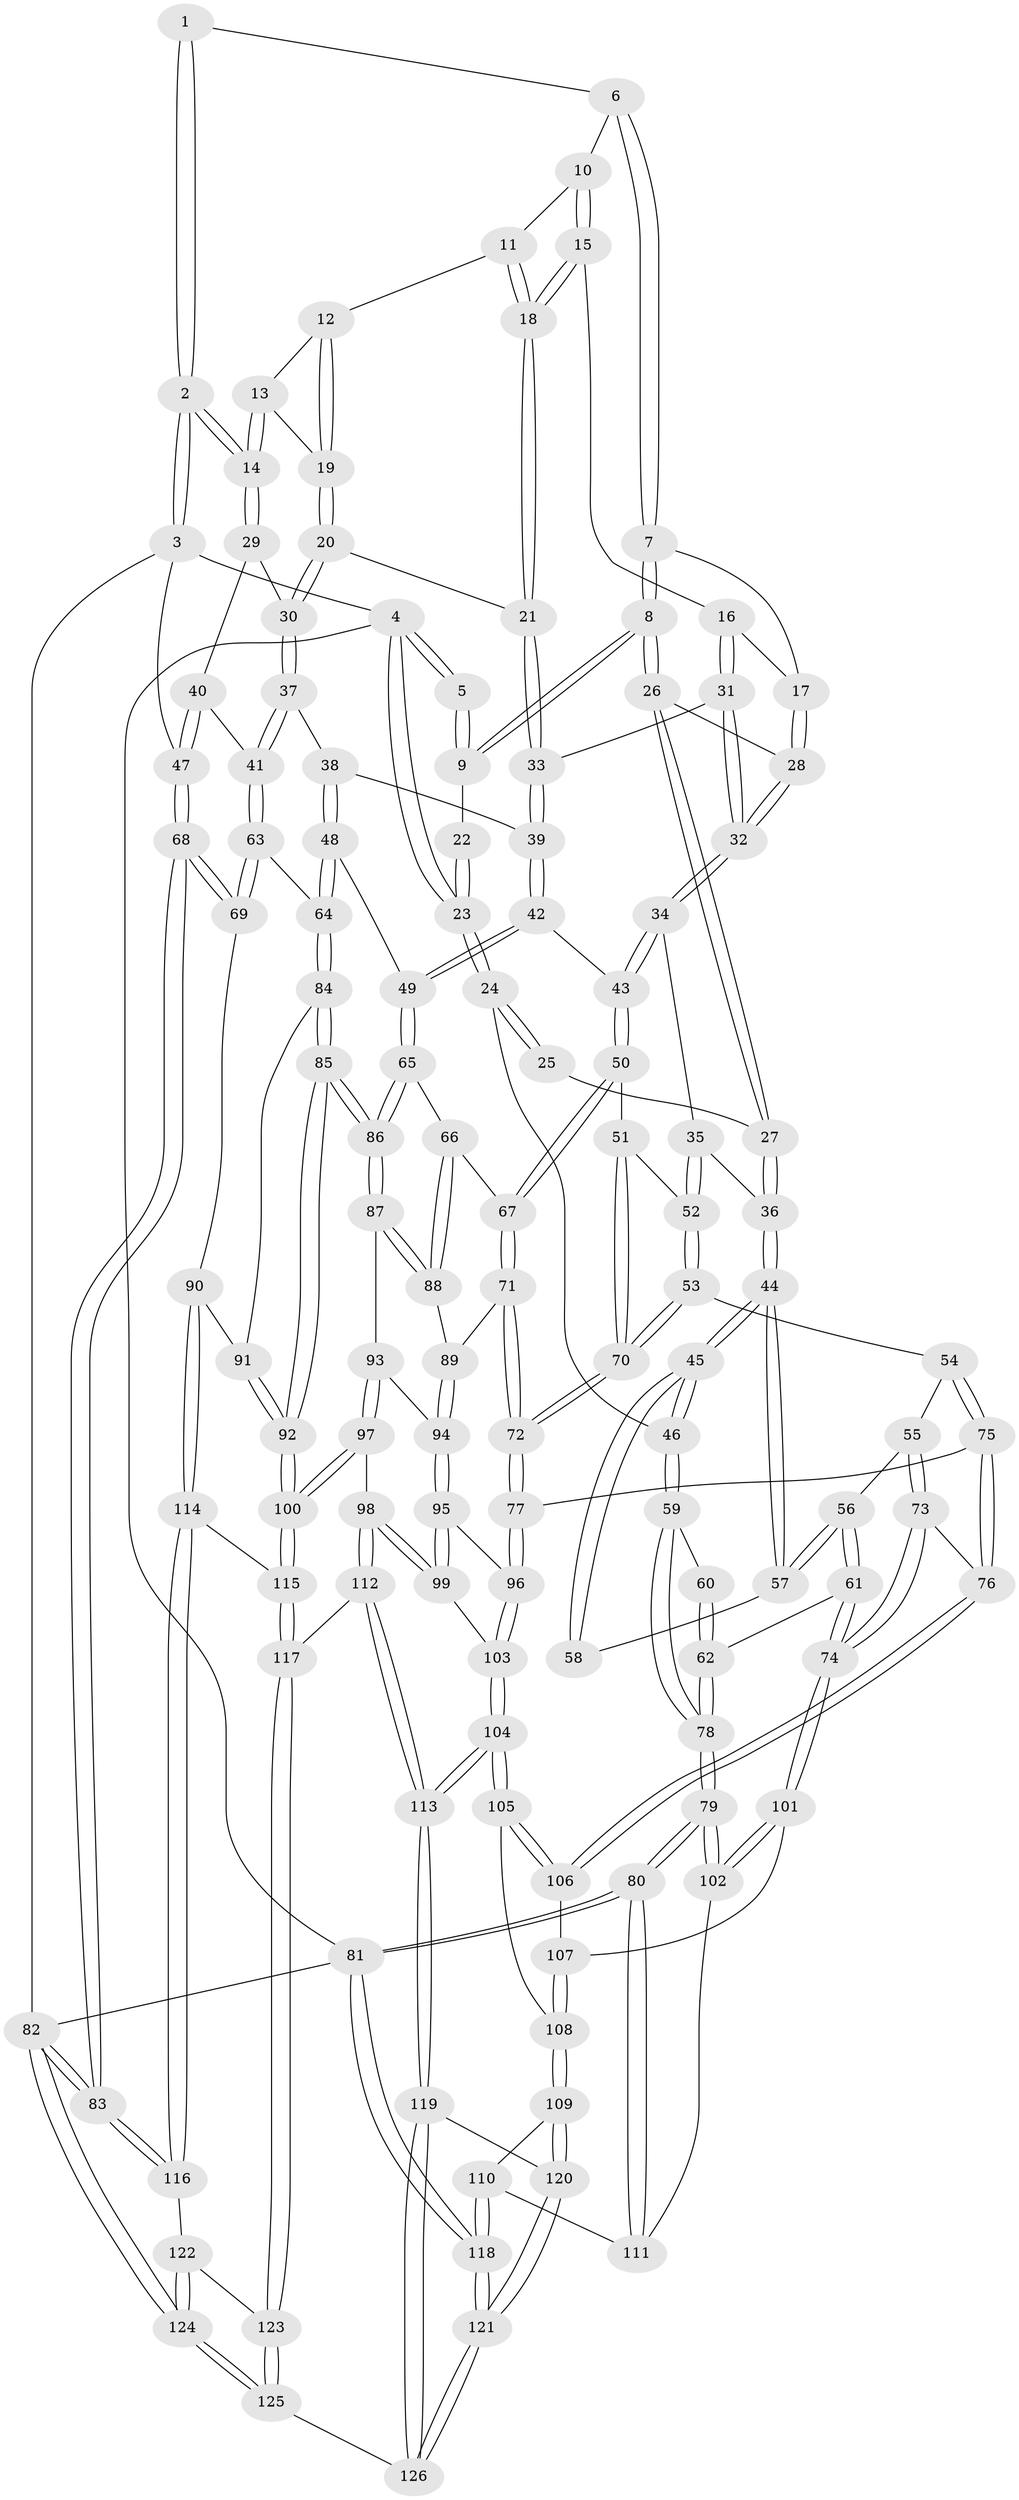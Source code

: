 // Generated by graph-tools (version 1.1) at 2025/03/03/09/25 03:03:16]
// undirected, 126 vertices, 312 edges
graph export_dot {
graph [start="1"]
  node [color=gray90,style=filled];
  1 [pos="+0.5314795105245681+0"];
  2 [pos="+1+0"];
  3 [pos="+1+0"];
  4 [pos="+0+0"];
  5 [pos="+0.35315326813604425+0"];
  6 [pos="+0.5369556194730737+0"];
  7 [pos="+0.4301239184536876+0.16023193378609182"];
  8 [pos="+0.2585369575091737+0.12234640275158024"];
  9 [pos="+0.25851755357348494+0.12137839752652067"];
  10 [pos="+0.547259525665202+0"];
  11 [pos="+0.7138082318642374+0.11375121696659847"];
  12 [pos="+0.7356511908615978+0.11566279740855004"];
  13 [pos="+0.9531381637265183+0"];
  14 [pos="+1+0"];
  15 [pos="+0.5710564144883589+0.1560328631419691"];
  16 [pos="+0.5189386288640464+0.1853786627610222"];
  17 [pos="+0.4310336441724942+0.16245674972919222"];
  18 [pos="+0.6432260400280383+0.24022386558902875"];
  19 [pos="+0.7864807640229806+0.17863798622801041"];
  20 [pos="+0.7981732561039798+0.2443960290131331"];
  21 [pos="+0.6441162800756314+0.243018921814306"];
  22 [pos="+0.12397678775423839+0.07354255195550415"];
  23 [pos="+0+0"];
  24 [pos="+0+0.09956829316933995"];
  25 [pos="+0.0734947678873562+0.1564572093962882"];
  26 [pos="+0.24719149346218175+0.16653167948883457"];
  27 [pos="+0.219332319350997+0.23031381279451404"];
  28 [pos="+0.4219939264500296+0.22471066086897828"];
  29 [pos="+0.8793448854951181+0.2078585112565955"];
  30 [pos="+0.8194407754836971+0.2585999617721745"];
  31 [pos="+0.4709535741054464+0.2744609918832408"];
  32 [pos="+0.4415412534976018+0.2918913846004822"];
  33 [pos="+0.6327469949872631+0.27093584718836783"];
  34 [pos="+0.43844621891767893+0.29824489316154035"];
  35 [pos="+0.32621496153937724+0.3223626236737908"];
  36 [pos="+0.21711033530012475+0.26920356289774927"];
  37 [pos="+0.8433474903406644+0.3417868337659213"];
  38 [pos="+0.6515882664285545+0.34107342346049835"];
  39 [pos="+0.6326480857380453+0.27546360524098584"];
  40 [pos="+1+0.29734025847718815"];
  41 [pos="+0.8622255853760171+0.3759265611029306"];
  42 [pos="+0.4905442693805331+0.3834221905736314"];
  43 [pos="+0.48867383065959885+0.38316326164086867"];
  44 [pos="+0.18705323305637495+0.3007846332257154"];
  45 [pos="+0+0.1449062961435586"];
  46 [pos="+0+0.13009569690059192"];
  47 [pos="+1+0.20006285709635635"];
  48 [pos="+0.6459415423169572+0.464670522432209"];
  49 [pos="+0.6404239861961455+0.46779905144502326"];
  50 [pos="+0.44766268146586946+0.44208443975033895"];
  51 [pos="+0.4046116801625195+0.4564742726719625"];
  52 [pos="+0.3299713911353226+0.34134855941293324"];
  53 [pos="+0.2997844769929024+0.47186717483777546"];
  54 [pos="+0.2980944156563731+0.4728790290788277"];
  55 [pos="+0.2822518908014036+0.4737932436740157"];
  56 [pos="+0.1665123134274276+0.3898702209852295"];
  57 [pos="+0.16291985617379473+0.35423250165897024"];
  58 [pos="+0.08116176228213269+0.3657818254980301"];
  59 [pos="+0+0.26906839149826145"];
  60 [pos="+0.05265307788904478+0.38569884156139544"];
  61 [pos="+0.09619991801651537+0.5973400527308415"];
  62 [pos="+0+0.5561152494248783"];
  63 [pos="+0.8557096720351569+0.4660712187283909"];
  64 [pos="+0.8197881199200124+0.49011455014106536"];
  65 [pos="+0.6297229631577663+0.48476251410382265"];
  66 [pos="+0.5682661327938539+0.5250751861268611"];
  67 [pos="+0.5120967076751236+0.5379159604480184"];
  68 [pos="+1+0.5760332345875407"];
  69 [pos="+1+0.5735371621116186"];
  70 [pos="+0.39119800586245396+0.4726118459861124"];
  71 [pos="+0.4572106733128124+0.5982277184350284"];
  72 [pos="+0.39851747155069406+0.6108318495814757"];
  73 [pos="+0.18382534755113858+0.6167853900544705"];
  74 [pos="+0.12001065805204733+0.6190123598895797"];
  75 [pos="+0.3528525484005938+0.6452868051916331"];
  76 [pos="+0.3209173888622034+0.6533778385542226"];
  77 [pos="+0.35743958902435197+0.6451898285465986"];
  78 [pos="+0+0.555759232596581"];
  79 [pos="+0+0.8094327286440083"];
  80 [pos="+0+1"];
  81 [pos="+0+1"];
  82 [pos="+1+1"];
  83 [pos="+1+0.9295055902683067"];
  84 [pos="+0.8181159140364512+0.49863109080771884"];
  85 [pos="+0.6702799036437963+0.6854668669386126"];
  86 [pos="+0.666626427192239+0.6827547629085449"];
  87 [pos="+0.5929251318829758+0.6710133899762183"];
  88 [pos="+0.5729616661500322+0.6004448749809674"];
  89 [pos="+0.49157791180972227+0.6257087516083938"];
  90 [pos="+0.8834916373628314+0.7242659837612686"];
  91 [pos="+0.8300567486157486+0.6112983192953692"];
  92 [pos="+0.6924085018371641+0.7241800391681423"];
  93 [pos="+0.5762283088288498+0.6749908861871401"];
  94 [pos="+0.5404272433509518+0.6738900146600454"];
  95 [pos="+0.4995979624124758+0.7246031632594843"];
  96 [pos="+0.370790225857799+0.6646341662045953"];
  97 [pos="+0.550459348911461+0.7856260545585844"];
  98 [pos="+0.5195088980558384+0.7994751285607857"];
  99 [pos="+0.5010634310113424+0.7599427006583016"];
  100 [pos="+0.7085893889926183+0.7729803788532317"];
  101 [pos="+0.11894950828503088+0.6649068496285789"];
  102 [pos="+0.0349592767322789+0.7960002234339598"];
  103 [pos="+0.40099336711112066+0.7536096177046889"];
  104 [pos="+0.39765705251568684+0.8920092374765947"];
  105 [pos="+0.2803976570312081+0.8222892181519456"];
  106 [pos="+0.28542695939002993+0.7729040902582283"];
  107 [pos="+0.14379955528269955+0.7174700766948269"];
  108 [pos="+0.1875638947233788+0.8522115764957344"];
  109 [pos="+0.183027949044345+0.8593887545288392"];
  110 [pos="+0.10696541591096015+0.8725027690711645"];
  111 [pos="+0.07001456315633774+0.8536202742173763"];
  112 [pos="+0.4899610585976554+0.8808063645787405"];
  113 [pos="+0.42772553839043126+0.9348899204602923"];
  114 [pos="+0.8753457693359407+0.7430824248715308"];
  115 [pos="+0.7350103014136662+0.80874253590476"];
  116 [pos="+0.9929173808728864+0.8667385106005719"];
  117 [pos="+0.7288421634646817+0.874464178313637"];
  118 [pos="+0+1"];
  119 [pos="+0.41313175869865415+1"];
  120 [pos="+0.1844735723419114+0.8649340587395055"];
  121 [pos="+0.1309026467942944+1"];
  122 [pos="+0.981348557847222+0.87338318082633"];
  123 [pos="+0.7471633631604533+0.9412997684949588"];
  124 [pos="+0.7460954868494952+1"];
  125 [pos="+0.7341476658317894+1"];
  126 [pos="+0.4163178772758031+1"];
  1 -- 2;
  1 -- 2;
  1 -- 6;
  2 -- 3;
  2 -- 3;
  2 -- 14;
  2 -- 14;
  3 -- 4;
  3 -- 47;
  3 -- 82;
  4 -- 5;
  4 -- 5;
  4 -- 23;
  4 -- 23;
  4 -- 81;
  5 -- 9;
  5 -- 9;
  6 -- 7;
  6 -- 7;
  6 -- 10;
  7 -- 8;
  7 -- 8;
  7 -- 17;
  8 -- 9;
  8 -- 9;
  8 -- 26;
  8 -- 26;
  9 -- 22;
  10 -- 11;
  10 -- 15;
  10 -- 15;
  11 -- 12;
  11 -- 18;
  11 -- 18;
  12 -- 13;
  12 -- 19;
  12 -- 19;
  13 -- 14;
  13 -- 14;
  13 -- 19;
  14 -- 29;
  14 -- 29;
  15 -- 16;
  15 -- 18;
  15 -- 18;
  16 -- 17;
  16 -- 31;
  16 -- 31;
  17 -- 28;
  17 -- 28;
  18 -- 21;
  18 -- 21;
  19 -- 20;
  19 -- 20;
  20 -- 21;
  20 -- 30;
  20 -- 30;
  21 -- 33;
  21 -- 33;
  22 -- 23;
  22 -- 23;
  23 -- 24;
  23 -- 24;
  24 -- 25;
  24 -- 25;
  24 -- 46;
  25 -- 27;
  26 -- 27;
  26 -- 27;
  26 -- 28;
  27 -- 36;
  27 -- 36;
  28 -- 32;
  28 -- 32;
  29 -- 30;
  29 -- 40;
  30 -- 37;
  30 -- 37;
  31 -- 32;
  31 -- 32;
  31 -- 33;
  32 -- 34;
  32 -- 34;
  33 -- 39;
  33 -- 39;
  34 -- 35;
  34 -- 43;
  34 -- 43;
  35 -- 36;
  35 -- 52;
  35 -- 52;
  36 -- 44;
  36 -- 44;
  37 -- 38;
  37 -- 41;
  37 -- 41;
  38 -- 39;
  38 -- 48;
  38 -- 48;
  39 -- 42;
  39 -- 42;
  40 -- 41;
  40 -- 47;
  40 -- 47;
  41 -- 63;
  41 -- 63;
  42 -- 43;
  42 -- 49;
  42 -- 49;
  43 -- 50;
  43 -- 50;
  44 -- 45;
  44 -- 45;
  44 -- 57;
  44 -- 57;
  45 -- 46;
  45 -- 46;
  45 -- 58;
  45 -- 58;
  46 -- 59;
  46 -- 59;
  47 -- 68;
  47 -- 68;
  48 -- 49;
  48 -- 64;
  48 -- 64;
  49 -- 65;
  49 -- 65;
  50 -- 51;
  50 -- 67;
  50 -- 67;
  51 -- 52;
  51 -- 70;
  51 -- 70;
  52 -- 53;
  52 -- 53;
  53 -- 54;
  53 -- 70;
  53 -- 70;
  54 -- 55;
  54 -- 75;
  54 -- 75;
  55 -- 56;
  55 -- 73;
  55 -- 73;
  56 -- 57;
  56 -- 57;
  56 -- 61;
  56 -- 61;
  57 -- 58;
  59 -- 60;
  59 -- 78;
  59 -- 78;
  60 -- 62;
  60 -- 62;
  61 -- 62;
  61 -- 74;
  61 -- 74;
  62 -- 78;
  62 -- 78;
  63 -- 64;
  63 -- 69;
  63 -- 69;
  64 -- 84;
  64 -- 84;
  65 -- 66;
  65 -- 86;
  65 -- 86;
  66 -- 67;
  66 -- 88;
  66 -- 88;
  67 -- 71;
  67 -- 71;
  68 -- 69;
  68 -- 69;
  68 -- 83;
  68 -- 83;
  69 -- 90;
  70 -- 72;
  70 -- 72;
  71 -- 72;
  71 -- 72;
  71 -- 89;
  72 -- 77;
  72 -- 77;
  73 -- 74;
  73 -- 74;
  73 -- 76;
  74 -- 101;
  74 -- 101;
  75 -- 76;
  75 -- 76;
  75 -- 77;
  76 -- 106;
  76 -- 106;
  77 -- 96;
  77 -- 96;
  78 -- 79;
  78 -- 79;
  79 -- 80;
  79 -- 80;
  79 -- 102;
  79 -- 102;
  80 -- 81;
  80 -- 81;
  80 -- 111;
  80 -- 111;
  81 -- 118;
  81 -- 118;
  81 -- 82;
  82 -- 83;
  82 -- 83;
  82 -- 124;
  82 -- 124;
  83 -- 116;
  83 -- 116;
  84 -- 85;
  84 -- 85;
  84 -- 91;
  85 -- 86;
  85 -- 86;
  85 -- 92;
  85 -- 92;
  86 -- 87;
  86 -- 87;
  87 -- 88;
  87 -- 88;
  87 -- 93;
  88 -- 89;
  89 -- 94;
  89 -- 94;
  90 -- 91;
  90 -- 114;
  90 -- 114;
  91 -- 92;
  91 -- 92;
  92 -- 100;
  92 -- 100;
  93 -- 94;
  93 -- 97;
  93 -- 97;
  94 -- 95;
  94 -- 95;
  95 -- 96;
  95 -- 99;
  95 -- 99;
  96 -- 103;
  96 -- 103;
  97 -- 98;
  97 -- 100;
  97 -- 100;
  98 -- 99;
  98 -- 99;
  98 -- 112;
  98 -- 112;
  99 -- 103;
  100 -- 115;
  100 -- 115;
  101 -- 102;
  101 -- 102;
  101 -- 107;
  102 -- 111;
  103 -- 104;
  103 -- 104;
  104 -- 105;
  104 -- 105;
  104 -- 113;
  104 -- 113;
  105 -- 106;
  105 -- 106;
  105 -- 108;
  106 -- 107;
  107 -- 108;
  107 -- 108;
  108 -- 109;
  108 -- 109;
  109 -- 110;
  109 -- 120;
  109 -- 120;
  110 -- 111;
  110 -- 118;
  110 -- 118;
  112 -- 113;
  112 -- 113;
  112 -- 117;
  113 -- 119;
  113 -- 119;
  114 -- 115;
  114 -- 116;
  114 -- 116;
  115 -- 117;
  115 -- 117;
  116 -- 122;
  117 -- 123;
  117 -- 123;
  118 -- 121;
  118 -- 121;
  119 -- 120;
  119 -- 126;
  119 -- 126;
  120 -- 121;
  120 -- 121;
  121 -- 126;
  121 -- 126;
  122 -- 123;
  122 -- 124;
  122 -- 124;
  123 -- 125;
  123 -- 125;
  124 -- 125;
  124 -- 125;
  125 -- 126;
}
